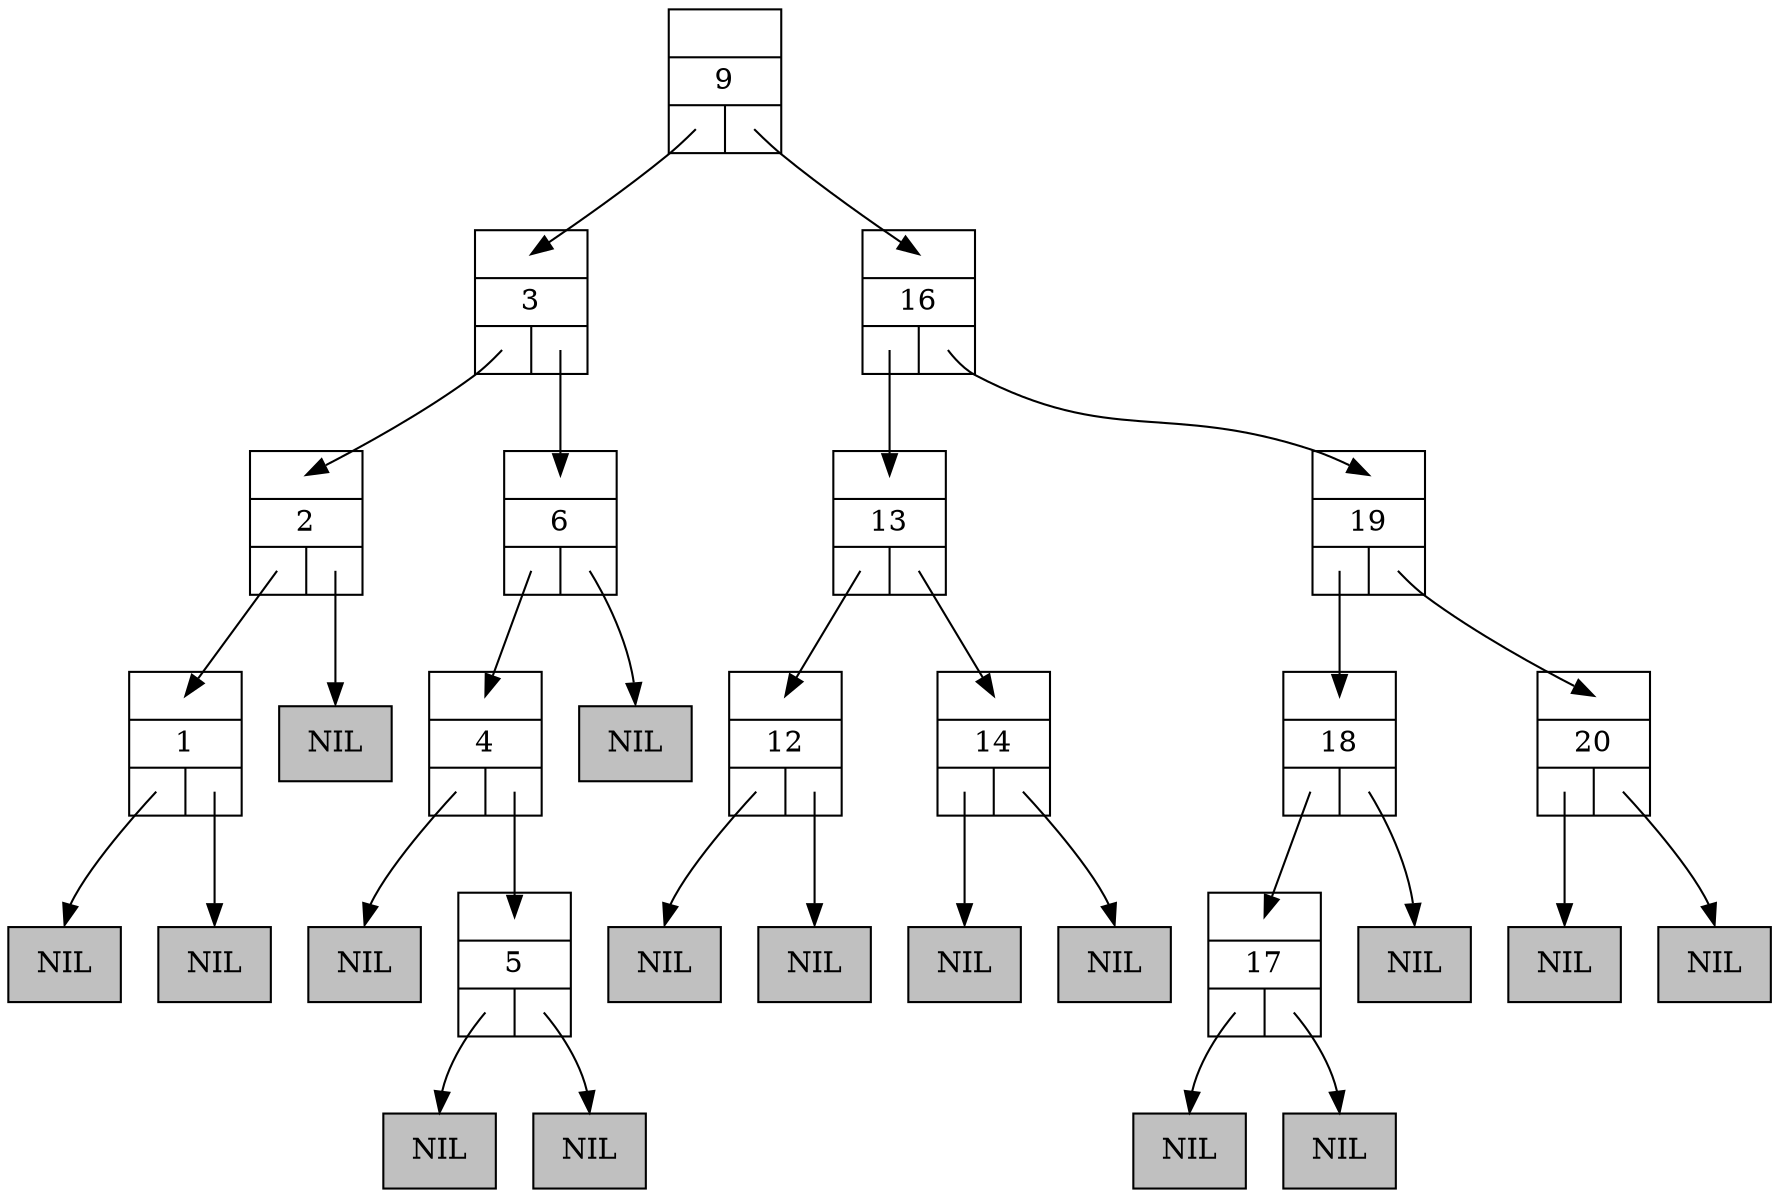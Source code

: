 digraph BinarySearchTree4 {
	graph [ranksep=0.5];
	node [shape = record];

	n1 [label="{{<parent>}|1|{<left>|<right>}}"];
	lnil1 [style=filled, fillcolor=grey, label="NIL"];
	n1:left:c -> lnil1:n [headclip=false, tailclip=false]
	rnil1 [style=filled, fillcolor=grey, label="NIL"];
	n1:right:c -> rnil1:n [headclip=false, tailclip=false]
	n2 [label="{{<parent>}|2|{<left>|<right>}}"];
	n2:left:c -> n1:parent:c [headclip=false, tailclip=false]
	rnil2 [style=filled, fillcolor=grey, label="NIL"];
	n2:right:c -> rnil2:n [headclip=false, tailclip=false]
	n3 [label="{{<parent>}|3|{<left>|<right>}}"];
	n3:left:c -> n2:parent:c [headclip=false, tailclip=false]
	n3:right:c -> n6:parent:c [headclip=false, tailclip=false]
	n4 [label="{{<parent>}|4|{<left>|<right>}}"];
	lnil4 [style=filled, fillcolor=grey, label="NIL"];
	n4:left:c -> lnil4:n [headclip=false, tailclip=false]
	n4:right:c -> n5:parent:c [headclip=false, tailclip=false]
	n5 [label="{{<parent>}|5|{<left>|<right>}}"];
	lnil5 [style=filled, fillcolor=grey, label="NIL"];
	n5:left:c -> lnil5:n [headclip=false, tailclip=false]
	rnil5 [style=filled, fillcolor=grey, label="NIL"];
	n5:right:c -> rnil5:n [headclip=false, tailclip=false]
	n6 [label="{{<parent>}|6|{<left>|<right>}}"];
	n6:left:c -> n4:parent:c [headclip=false, tailclip=false]
	rnil6 [style=filled, fillcolor=grey, label="NIL"];
	n6:right:c -> rnil6:n [headclip=false, tailclip=false]
	n9 [label="{{<parent>}|9|{<left>|<right>}}"];
	n9:left:c -> n3:parent:c [headclip=false, tailclip=false]
	n9:right:c -> n16:parent:c [headclip=false, tailclip=false]
	n12 [label="{{<parent>}|12|{<left>|<right>}}"];
	lnil12 [style=filled, fillcolor=grey, label="NIL"];
	n12:left:c -> lnil12:n [headclip=false, tailclip=false]
	rnil12 [style=filled, fillcolor=grey, label="NIL"];
	n12:right:c -> rnil12:n [headclip=false, tailclip=false]
	n13 [label="{{<parent>}|13|{<left>|<right>}}"];
	n13:left:c -> n12:parent:c [headclip=false, tailclip=false]
	n13:right:c -> n14:parent:c [headclip=false, tailclip=false]
	n14 [label="{{<parent>}|14|{<left>|<right>}}"];
	lnil14 [style=filled, fillcolor=grey, label="NIL"];
	n14:left:c -> lnil14:n [headclip=false, tailclip=false]
	rnil14 [style=filled, fillcolor=grey, label="NIL"];
	n14:right:c -> rnil14:n [headclip=false, tailclip=false]
	n16 [label="{{<parent>}|16|{<left>|<right>}}"];
	n16:left:c -> n13:parent:c [headclip=false, tailclip=false]
	n16:right:c -> n19:parent:c [headclip=false, tailclip=false]
	n17 [label="{{<parent>}|17|{<left>|<right>}}"];
	lnil17 [style=filled, fillcolor=grey, label="NIL"];
	n17:left:c -> lnil17:n [headclip=false, tailclip=false]
	rnil17 [style=filled, fillcolor=grey, label="NIL"];
	n17:right:c -> rnil17:n [headclip=false, tailclip=false]
	n18 [label="{{<parent>}|18|{<left>|<right>}}"];
	n18:left:c -> n17:parent:c [headclip=false, tailclip=false]
	rnil18 [style=filled, fillcolor=grey, label="NIL"];
	n18:right:c -> rnil18:n [headclip=false, tailclip=false]
	n19 [label="{{<parent>}|19|{<left>|<right>}}"];
	n19:left:c -> n18:parent:c [headclip=false, tailclip=false]
	n19:right:c -> n20:parent:c [headclip=false, tailclip=false]
	n20 [label="{{<parent>}|20|{<left>|<right>}}"];
	lnil20 [style=filled, fillcolor=grey, label="NIL"];
	n20:left:c -> lnil20:n [headclip=false, tailclip=false]
	rnil20 [style=filled, fillcolor=grey, label="NIL"];
	n20:right:c -> rnil20:n [headclip=false, tailclip=false]

}
